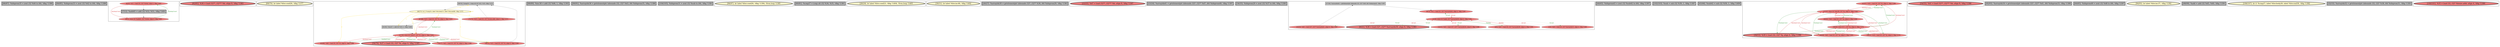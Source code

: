 
digraph G {





subgraph cluster27 {


node1699 [penwidth=3.0,fontsize=20,fillcolor=grey,label="[86/87]  %idxprom35 = zext i32 %44 to i64, !dbg !1388",shape=rectangle,style=filled ]



}

subgraph cluster28 {


node1700 [penwidth=3.0,fontsize=20,fillcolor=grey,label="[84/85]  %idxprom33 = zext i32 %42 to i64, !dbg !1388",shape=rectangle,style=filled ]



}

subgraph cluster26 {


node1698 [fillcolor=lightcoral,label="[9/10]  %52 = load i32, i32* %total, align 4, !dbg !1401",shape=ellipse,style=filled ]
node1696 [fillcolor=lightcoral,label="[8/11]  store i32 %add45, i32* %total, align 4, !dbg !1401",shape=ellipse,style=filled ]
node1697 [penwidth=3.0,fontsize=20,fillcolor=grey,label="[7/12]  %add45 = add i32 %52, %51, !dbg !1401",shape=rectangle,style=filled ]

node1697->node1696 [style=solid,color=black,label="",penwidth=0.5,fontcolor=black ]
node1696->node1698 [style=solid,color=forestgreen,label="T|indep|Const",penwidth=1.0,fontcolor=forestgreen ]
node1698->node1697 [style=solid,color=black,label="",penwidth=0.5,fontcolor=black ]
node1698->node1696 [style=solid,color=firebrick3,label="A|indep|Const",penwidth=1.0,fontcolor=firebrick3 ]


}

subgraph cluster29 {


node1701 [penwidth=3.0,fontsize=20,fillcolor=lightcoral,label="[82/83]  %36 = load i32**, i32*** %b, align 8, !dbg !1383",shape=ellipse,style=filled ]



}

subgraph cluster25 {


node1695 [penwidth=3.0,fontsize=20,fillcolor=lemonchiffon,label="[69/70]  br label %for.cond26, !dbg !1377",shape=ellipse,style=filled ]



}

subgraph cluster24 {


node1694 [fillcolor=grey,label="[59/74]  %cmp24 = icmp ult i32 %32, %33, !dbg !1372",shape=rectangle,style=filled ]
node1693 [fillcolor=lemonchiffon,label="[60/73]  br i1 %cmp24, label %for.body25, label %for.end48, !dbg !1373",shape=ellipse,style=filled ]
node1692 [fillcolor=lightcoral,label="[58/75]  %32 = load i32, i32* %i, align 4, !dbg !1369",shape=ellipse,style=filled ]
node1686 [fillcolor=grey,label="[61/62]  %inc47 = add i32 %53, 1, !dbg !1403",shape=rectangle,style=filled ]
node1689 [fillcolor=lightcoral,label="[63/66]  %48 = load i32, i32* %i, align 4, !dbg !1398",shape=ellipse,style=filled ]
node1691 [penwidth=3.0,fontsize=20,fillcolor=lightcoral,label="[56/79]  %37 = load i32, i32* %i, align 4, !dbg !1385",shape=ellipse,style=filled ]
node1685 [fillcolor=lightcoral,label="[76/77]  %42 = load i32, i32* %i, align 4, !dbg !1389",shape=ellipse,style=filled ]
node1687 [fillcolor=lightcoral,label="[71/72]  %33 = load i32, i32* %vsize.addr, align 4, !dbg !1371",shape=ellipse,style=filled ]
node1688 [fillcolor=lightcoral,label="[57/78]  store i32 %inc47, i32* %i, align 4, !dbg !1403",shape=ellipse,style=filled ]
node1690 [fillcolor=lightcoral,label="[67/68]  %53 = load i32, i32* %i, align 4, !dbg !1403",shape=ellipse,style=filled ]

node1693->node1687 [style=solid,color=gold,label="C",penwidth=1.0,fontcolor=gold ]
node1692->node1694 [style=solid,color=black,label="",penwidth=0.5,fontcolor=black ]
node1690->node1686 [style=solid,color=black,label="",penwidth=0.5,fontcolor=black ]
node1688->node1690 [style=solid,color=forestgreen,label="T|indep|Const",penwidth=1.0,fontcolor=forestgreen ]
node1691->node1688 [style=solid,color=firebrick3,label="A|indep|Const",penwidth=1.0,fontcolor=firebrick3 ]
node1693->node1692 [style=solid,color=gold,label="C",penwidth=1.0,fontcolor=gold ]
node1693->node1686 [style=solid,color=gold,label="C",penwidth=1.0,fontcolor=gold ]
node1687->node1694 [style=solid,color=black,label="",penwidth=0.5,fontcolor=black ]
node1690->node1688 [style=solid,color=firebrick3,label="A|indep|Const",penwidth=1.0,fontcolor=firebrick3 ]
node1693->node1694 [style=solid,color=gold,label="C",penwidth=1.0,fontcolor=gold ]
node1688->node1691 [style=solid,color=forestgreen,label="T|indep|Const",penwidth=1.0,fontcolor=forestgreen ]
node1693->node1693 [style=solid,color=gold,label="C",penwidth=1.0,fontcolor=gold ]
node1688->node1689 [style=solid,color=forestgreen,label="T|indep|Const",penwidth=1.0,fontcolor=forestgreen ]
node1694->node1693 [style=solid,color=black,label="",penwidth=0.5,fontcolor=black ]
node1688->node1685 [style=solid,color=forestgreen,label="T|indep|Const",penwidth=1.0,fontcolor=forestgreen ]
node1686->node1688 [style=solid,color=black,label="",penwidth=0.5,fontcolor=black ]
node1693->node1690 [style=solid,color=gold,label="C",penwidth=1.0,fontcolor=gold ]
node1693->node1688 [style=solid,color=gold,label="C",penwidth=1.0,fontcolor=gold ]
node1693->node1689 [style=solid,color=gold,label="C",penwidth=1.0,fontcolor=gold ]
node1685->node1688 [style=solid,color=firebrick3,label="A|indep|Const",penwidth=1.0,fontcolor=firebrick3 ]
node1688->node1692 [style=solid,color=forestgreen,label="T|indep|Const",penwidth=1.0,fontcolor=forestgreen ]
node1689->node1688 [style=solid,color=firebrick3,label="A|indep|Const",penwidth=1.0,fontcolor=firebrick3 ]
node1692->node1688 [style=solid,color=firebrick3,label="A|indep|Const",penwidth=1.0,fontcolor=firebrick3 ]


}

subgraph cluster22 {


node1677 [penwidth=3.0,fontsize=20,fillcolor=grey,label="[88/89]  %inc38 = add i32 %46, 1, !dbg !1393",shape=rectangle,style=filled ]



}

subgraph cluster20 {


node1675 [penwidth=3.0,fontsize=20,fillcolor=grey,label="[90/91]  %arrayidx36 = getelementptr inbounds i32, i32* %43, i64 %idxprom35, !dbg !1388",shape=rectangle,style=filled ]



}

subgraph cluster18 {


node1673 [penwidth=3.0,fontsize=20,fillcolor=grey,label="[104/105]  %idxprom31 = zext i32 %sub to i64, !dbg !1383",shape=rectangle,style=filled ]



}

subgraph cluster16 {


node1671 [penwidth=3.0,fontsize=20,fillcolor=lemonchiffon,label="[96/97]  br label %for.cond26, !dbg !1394, !llvm.loop !1395",shape=ellipse,style=filled ]



}

subgraph cluster17 {


node1672 [penwidth=3.0,fontsize=20,fillcolor=grey,label="[80/81]  %cmp27 = icmp ult i32 %34, %35, !dbg !1381",shape=rectangle,style=filled ]



}

subgraph cluster4 {


node1659 [penwidth=3.0,fontsize=20,fillcolor=lemonchiffon,label="[28/29]  br label %for.cond23, !dbg !1404, !llvm.loop !1405",shape=ellipse,style=filled ]



}

subgraph cluster3 {


node1658 [penwidth=3.0,fontsize=20,fillcolor=lemonchiffon,label="[30/31]  br label %for.inc46, !dbg !1402",shape=ellipse,style=filled ]



}

subgraph cluster2 {


node1657 [penwidth=3.0,fontsize=20,fillcolor=grey,label="[26/27]  %arrayidx30 = getelementptr inbounds i32*, i32** %36, i64 %idxprom29, !dbg !1383",shape=rectangle,style=filled ]



}

subgraph cluster1 {


node1656 [penwidth=3.0,fontsize=20,fillcolor=lightcoral,label="[22/25]  %47 = load i32**, i32*** %b, align 8, !dbg !1397",shape=ellipse,style=filled ]



}

subgraph cluster12 {


node1667 [penwidth=3.0,fontsize=20,fillcolor=grey,label="[23/24]  %arrayidx41 = getelementptr inbounds i32*, i32** %47, i64 %idxprom40, !dbg !1397",shape=rectangle,style=filled ]



}

subgraph cluster5 {


node1660 [penwidth=3.0,fontsize=20,fillcolor=grey,label="[34/35]  %idxprom29 = zext i32 %37 to i64, !dbg !1383",shape=rectangle,style=filled ]



}

subgraph cluster0 {


node1655 [fillcolor=grey,label="[17/18]  %arrayidx44 = getelementptr inbounds i32, i32* %49, i64 %idxprom43, !dbg !1397",shape=rectangle,style=filled ]
node1654 [fillcolor=lightcoral,label="[6/13]  %51 = load i32, i32* %arrayidx44, align 4, !dbg !1397",shape=ellipse,style=filled ]
node1649 [fillcolor=lightcoral,label="[1/20]  store i32 %add, i32* %arrayidx36, align 4, !dbg !1391",shape=ellipse,style=filled ]
node1651 [fillcolor=lightcoral,label="[2/3]  %40 = load i32, i32* %arrayidx32, align 4, !dbg !1383",shape=ellipse,style=filled ]
node1648 [fillcolor=lightcoral,label="[16/19]  %49 = load i32*, i32** %arrayidx41, align 8, !dbg !1397",shape=ellipse,style=filled ]
node1650 [penwidth=3.0,fontsize=20,fillcolor=lightcoral,label="[0/21]  %38 = load i32*, i32** %arrayidx30, align 8, !dbg !1383",shape=ellipse,style=filled ]
node1652 [fillcolor=lightcoral,label="[14/15]  %43 = load i32*, i32** %arrayidx34, align 8, !dbg !1388",shape=ellipse,style=filled ]
node1653 [fillcolor=lightcoral,label="[4/5]  %45 = load i32, i32* %arrayidx36, align 4, !dbg !1391",shape=ellipse,style=filled ]

node1649->node1651 [style=dotted,color=forestgreen,label="T|Conf",penwidth=1.0,fontcolor=forestgreen ]
node1651->node1649 [style=dotted,color=firebrick3,label="A|Conf",penwidth=1.0,fontcolor=firebrick3 ]
node1649->node1650 [style=dotted,color=forestgreen,label="T|Conf",penwidth=1.0,fontcolor=forestgreen ]
node1650->node1649 [style=dotted,color=firebrick3,label="A|Conf",penwidth=1.0,fontcolor=firebrick3 ]
node1649->node1652 [style=dotted,color=forestgreen,label="T|Conf",penwidth=1.0,fontcolor=forestgreen ]
node1652->node1649 [style=dotted,color=firebrick3,label="A|Conf",penwidth=1.0,fontcolor=firebrick3 ]
node1649->node1648 [style=dotted,color=forestgreen,label="T|Conf",penwidth=1.0,fontcolor=forestgreen ]
node1654->node1649 [style=dotted,color=firebrick3,label="A|Conf",penwidth=1.0,fontcolor=firebrick3 ]
node1655->node1654 [style=solid,color=black,label="",penwidth=0.5,fontcolor=black ]
node1653->node1649 [style=solid,color=firebrick3,label="A|indep",penwidth=1.0,fontcolor=firebrick3 ]
node1649->node1653 [style=solid,color=forestgreen,label="T|indep",penwidth=1.0,fontcolor=forestgreen ]
node1648->node1649 [style=dotted,color=firebrick3,label="A|Conf",penwidth=1.0,fontcolor=firebrick3 ]
node1649->node1654 [style=dotted,color=forestgreen,label="T|Conf",penwidth=1.0,fontcolor=forestgreen ]
node1648->node1655 [style=solid,color=black,label="",penwidth=0.5,fontcolor=black ]


}

subgraph cluster6 {


node1661 [penwidth=3.0,fontsize=20,fillcolor=grey,label="[44/45]  %idxprom43 = zext i32 %sub42 to i64, !dbg !1397",shape=rectangle,style=filled ]



}

subgraph cluster14 {


node1669 [penwidth=3.0,fontsize=20,fillcolor=grey,label="[102/103]  %sub = sub i32 %39, 1, !dbg !1387",shape=rectangle,style=filled ]



}

subgraph cluster7 {


node1662 [penwidth=3.0,fontsize=20,fillcolor=grey,label="[43/46]  %sub42 = sub i32 %50, 1, !dbg !1400",shape=rectangle,style=filled ]



}

subgraph cluster23 {


node1684 [fillcolor=lightcoral,label="[42/47]  %50 = load i32, i32* %j, align 4, !dbg !1399",shape=ellipse,style=filled ]
node1679 [fillcolor=lightcoral,label="[37/52]  store i32 %inc38, i32* %j, align 4, !dbg !1393",shape=ellipse,style=filled ]
node1678 [fillcolor=lightcoral,label="[48/49]  %46 = load i32, i32* %j, align 4, !dbg !1393",shape=ellipse,style=filled ]
node1680 [fillcolor=lightcoral,label="[38/51]  %34 = load i32, i32* %j, align 4, !dbg !1378",shape=ellipse,style=filled ]
node1681 [penwidth=3.0,fontsize=20,fillcolor=lightcoral,label="[36/53]  %39 = load i32, i32* %j, align 4, !dbg !1386",shape=ellipse,style=filled ]
node1682 [fillcolor=lightcoral,label="[39/50]  store i32 1, i32* %j, align 4, !dbg !1374",shape=ellipse,style=filled ]
node1683 [fillcolor=lightcoral,label="[40/41]  %44 = load i32, i32* %j, align 4, !dbg !1390",shape=ellipse,style=filled ]

node1682->node1683 [style=solid,color=forestgreen,label="T|indep|Const",penwidth=1.0,fontcolor=forestgreen ]
node1683->node1682 [style=solid,color=firebrick3,label="A|indep|Const",penwidth=1.0,fontcolor=firebrick3 ]
node1684->node1682 [style=solid,color=firebrick3,label="A|indep|Const",penwidth=1.0,fontcolor=firebrick3 ]
node1680->node1679 [style=solid,color=firebrick3,label="A|indep|Const",penwidth=1.0,fontcolor=firebrick3 ]
node1679->node1680 [style=solid,color=forestgreen,label="T|indep|Const",penwidth=1.0,fontcolor=forestgreen ]
node1679->node1681 [style=solid,color=forestgreen,label="T|indep|Const",penwidth=1.0,fontcolor=forestgreen ]
node1681->node1679 [style=solid,color=firebrick3,label="A|indep|Const",penwidth=1.0,fontcolor=firebrick3 ]
node1678->node1679 [style=solid,color=firebrick3,label="A|indep|Const",penwidth=1.0,fontcolor=firebrick3 ]
node1682->node1684 [style=solid,color=forestgreen,label="T|indep|Const",penwidth=1.0,fontcolor=forestgreen ]
node1682->node1680 [style=solid,color=forestgreen,label="T|indep|Const",penwidth=1.0,fontcolor=forestgreen ]
node1678->node1682 [style=solid,color=firebrick3,label="A|indep|Const",penwidth=1.0,fontcolor=firebrick3 ]
node1683->node1679 [style=solid,color=firebrick3,label="A|indep|Const",penwidth=1.0,fontcolor=firebrick3 ]
node1680->node1682 [style=solid,color=firebrick3,label="A|indep|Const",penwidth=1.0,fontcolor=firebrick3 ]
node1684->node1679 [style=solid,color=firebrick3,label="A|indep|Const",penwidth=1.0,fontcolor=firebrick3 ]
node1679->node1683 [style=solid,color=forestgreen,label="T|indep|Const",penwidth=1.0,fontcolor=forestgreen ]
node1682->node1681 [style=solid,color=forestgreen,label="T|indep|Const",penwidth=1.0,fontcolor=forestgreen ]
node1679->node1678 [style=solid,color=forestgreen,label="T|indep|Const",penwidth=1.0,fontcolor=forestgreen ]
node1682->node1678 [style=solid,color=forestgreen,label="T|indep|Const",penwidth=1.0,fontcolor=forestgreen ]
node1681->node1682 [style=solid,color=firebrick3,label="A|indep|Const",penwidth=1.0,fontcolor=firebrick3 ]
node1679->node1684 [style=solid,color=forestgreen,label="T|indep|Const",penwidth=1.0,fontcolor=forestgreen ]


}

subgraph cluster8 {


node1663 [penwidth=3.0,fontsize=20,fillcolor=lightcoral,label="[54/55]  %41 = load i32**, i32*** %b, align 8, !dbg !1388",shape=ellipse,style=filled ]



}

subgraph cluster21 {


node1676 [penwidth=3.0,fontsize=20,fillcolor=grey,label="[92/93]  %arrayidx34 = getelementptr inbounds i32*, i32** %41, i64 %idxprom33, !dbg !1388",shape=rectangle,style=filled ]



}

subgraph cluster9 {


node1664 [penwidth=3.0,fontsize=20,fillcolor=grey,label="[64/65]  %idxprom40 = zext i32 %48 to i64, !dbg !1397",shape=rectangle,style=filled ]



}

subgraph cluster19 {


node1674 [penwidth=3.0,fontsize=20,fillcolor=lemonchiffon,label="[94/95]  br label %for.inc37, !dbg !1392",shape=ellipse,style=filled ]



}

subgraph cluster10 {


node1665 [penwidth=3.0,fontsize=20,fillcolor=grey,label="[98/99]  %add = add i32 %45, %40, !dbg !1391",shape=rectangle,style=filled ]



}

subgraph cluster11 {


node1666 [penwidth=3.0,fontsize=20,fillcolor=lemonchiffon,label="[106/107]  br i1 %cmp27, label %for.body28, label %for.end39, !dbg !1382",shape=ellipse,style=filled ]



}

subgraph cluster13 {


node1668 [penwidth=3.0,fontsize=20,fillcolor=grey,label="[32/33]  %arrayidx32 = getelementptr inbounds i32, i32* %38, i64 %idxprom31, !dbg !1383",shape=rectangle,style=filled ]



}

subgraph cluster15 {


node1670 [penwidth=3.0,fontsize=20,fillcolor=lightcoral,label="[100/101]  %35 = load i32, i32* %hsize.addr, align 4, !dbg !1380",shape=ellipse,style=filled ]



}

}
